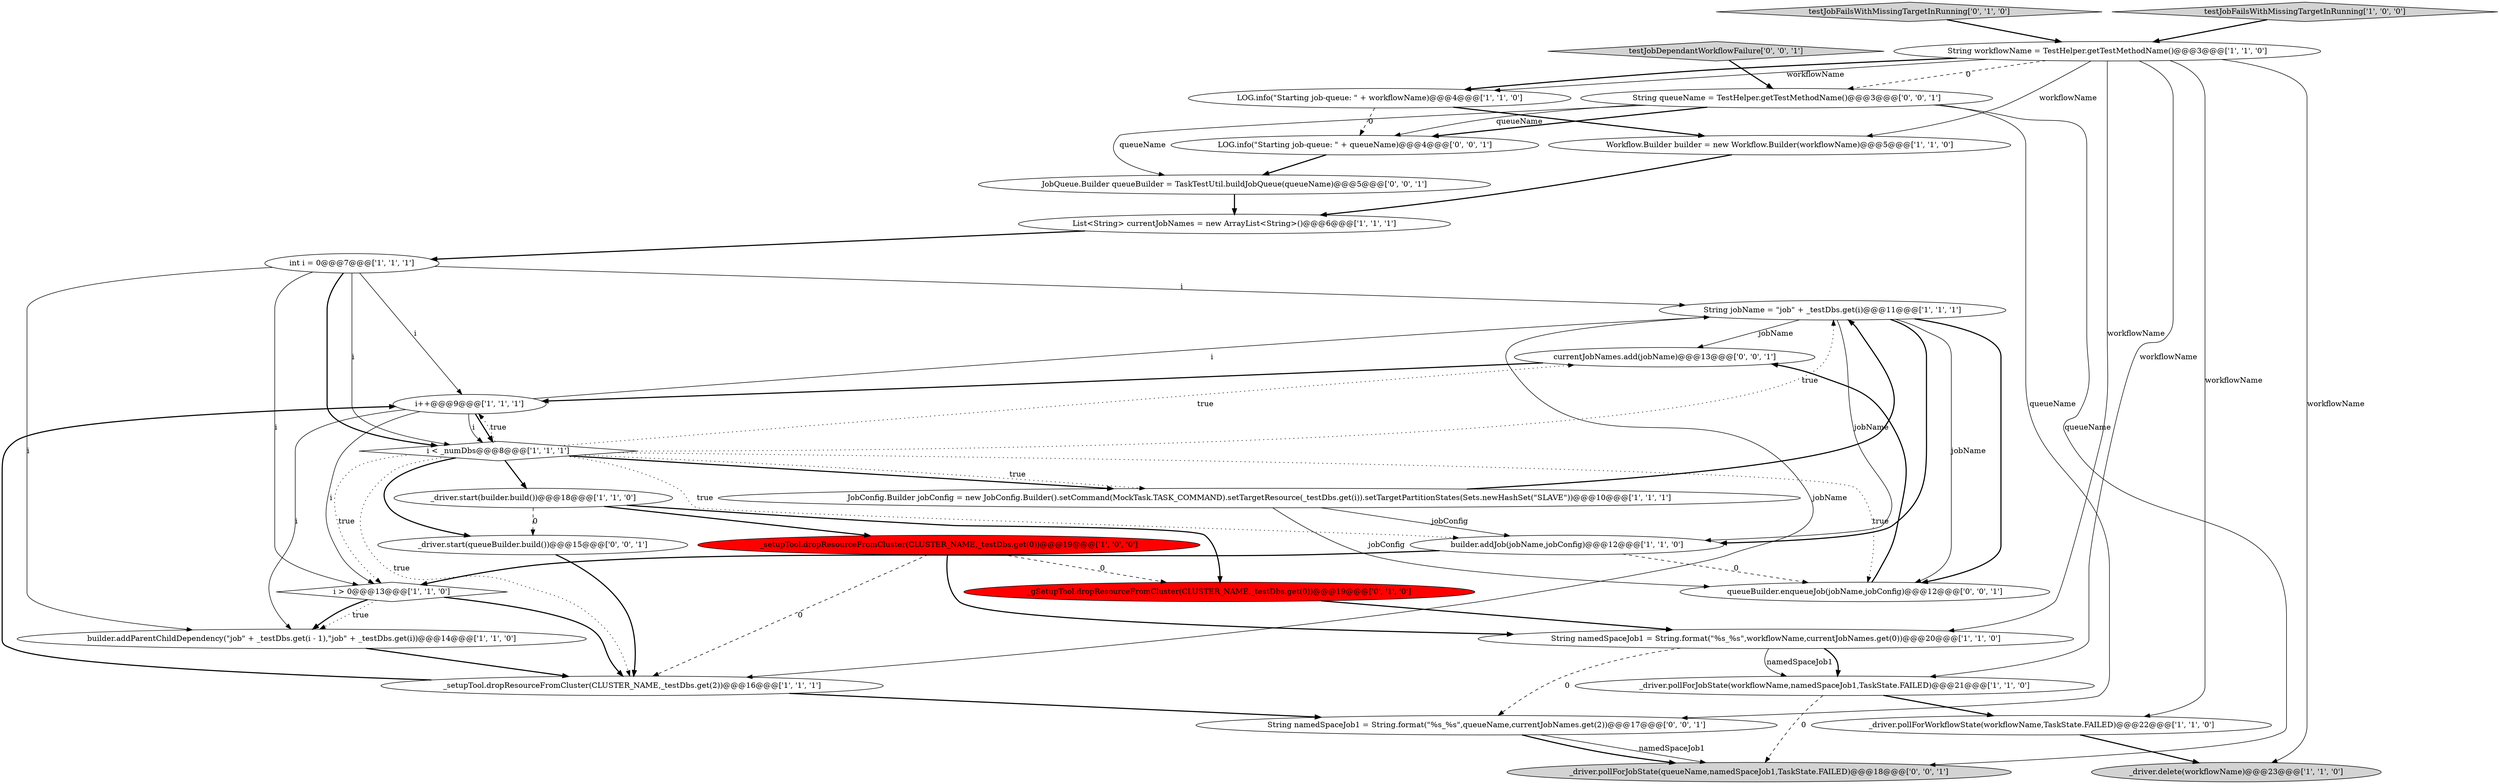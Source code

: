 digraph {
25 [style = filled, label = "JobQueue.Builder queueBuilder = TaskTestUtil.buildJobQueue(queueName)@@@5@@@['0', '0', '1']", fillcolor = white, shape = ellipse image = "AAA0AAABBB3BBB"];
18 [style = filled, label = "_driver.pollForWorkflowState(workflowName,TaskState.FAILED)@@@22@@@['1', '1', '0']", fillcolor = white, shape = ellipse image = "AAA0AAABBB1BBB"];
10 [style = filled, label = "_setupTool.dropResourceFromCluster(CLUSTER_NAME,_testDbs.get(0))@@@19@@@['1', '0', '0']", fillcolor = red, shape = ellipse image = "AAA1AAABBB1BBB"];
3 [style = filled, label = "_driver.start(builder.build())@@@18@@@['1', '1', '0']", fillcolor = white, shape = ellipse image = "AAA0AAABBB1BBB"];
9 [style = filled, label = "_driver.pollForJobState(workflowName,namedSpaceJob1,TaskState.FAILED)@@@21@@@['1', '1', '0']", fillcolor = white, shape = ellipse image = "AAA0AAABBB1BBB"];
29 [style = filled, label = "_driver.start(queueBuilder.build())@@@15@@@['0', '0', '1']", fillcolor = white, shape = ellipse image = "AAA0AAABBB3BBB"];
22 [style = filled, label = "String namedSpaceJob1 = String.format(\"%s_%s\",queueName,currentJobNames.get(2))@@@17@@@['0', '0', '1']", fillcolor = white, shape = ellipse image = "AAA0AAABBB3BBB"];
6 [style = filled, label = "LOG.info(\"Starting job-queue: \" + workflowName)@@@4@@@['1', '1', '0']", fillcolor = white, shape = ellipse image = "AAA0AAABBB1BBB"];
23 [style = filled, label = "String queueName = TestHelper.getTestMethodName()@@@3@@@['0', '0', '1']", fillcolor = white, shape = ellipse image = "AAA0AAABBB3BBB"];
26 [style = filled, label = "currentJobNames.add(jobName)@@@13@@@['0', '0', '1']", fillcolor = white, shape = ellipse image = "AAA0AAABBB3BBB"];
21 [style = filled, label = "testJobFailsWithMissingTargetInRunning['0', '1', '0']", fillcolor = lightgray, shape = diamond image = "AAA0AAABBB2BBB"];
17 [style = filled, label = "String jobName = \"job\" + _testDbs.get(i)@@@11@@@['1', '1', '1']", fillcolor = white, shape = ellipse image = "AAA0AAABBB1BBB"];
30 [style = filled, label = "_driver.pollForJobState(queueName,namedSpaceJob1,TaskState.FAILED)@@@18@@@['0', '0', '1']", fillcolor = lightgray, shape = ellipse image = "AAA0AAABBB3BBB"];
11 [style = filled, label = "_driver.delete(workflowName)@@@23@@@['1', '1', '0']", fillcolor = lightgray, shape = ellipse image = "AAA0AAABBB1BBB"];
7 [style = filled, label = "String workflowName = TestHelper.getTestMethodName()@@@3@@@['1', '1', '0']", fillcolor = white, shape = ellipse image = "AAA0AAABBB1BBB"];
1 [style = filled, label = "i++@@@9@@@['1', '1', '1']", fillcolor = white, shape = ellipse image = "AAA0AAABBB1BBB"];
27 [style = filled, label = "queueBuilder.enqueueJob(jobName,jobConfig)@@@12@@@['0', '0', '1']", fillcolor = white, shape = ellipse image = "AAA0AAABBB3BBB"];
4 [style = filled, label = "_setupTool.dropResourceFromCluster(CLUSTER_NAME,_testDbs.get(2))@@@16@@@['1', '1', '1']", fillcolor = white, shape = ellipse image = "AAA0AAABBB1BBB"];
20 [style = filled, label = "_gSetupTool.dropResourceFromCluster(CLUSTER_NAME,_testDbs.get(0))@@@19@@@['0', '1', '0']", fillcolor = red, shape = ellipse image = "AAA1AAABBB2BBB"];
5 [style = filled, label = "String namedSpaceJob1 = String.format(\"%s_%s\",workflowName,currentJobNames.get(0))@@@20@@@['1', '1', '0']", fillcolor = white, shape = ellipse image = "AAA0AAABBB1BBB"];
15 [style = filled, label = "testJobFailsWithMissingTargetInRunning['1', '0', '0']", fillcolor = lightgray, shape = diamond image = "AAA0AAABBB1BBB"];
24 [style = filled, label = "testJobDependantWorkflowFailure['0', '0', '1']", fillcolor = lightgray, shape = diamond image = "AAA0AAABBB3BBB"];
8 [style = filled, label = "builder.addParentChildDependency(\"job\" + _testDbs.get(i - 1),\"job\" + _testDbs.get(i))@@@14@@@['1', '1', '0']", fillcolor = white, shape = ellipse image = "AAA0AAABBB1BBB"];
16 [style = filled, label = "JobConfig.Builder jobConfig = new JobConfig.Builder().setCommand(MockTask.TASK_COMMAND).setTargetResource(_testDbs.get(i)).setTargetPartitionStates(Sets.newHashSet(\"SLAVE\"))@@@10@@@['1', '1', '1']", fillcolor = white, shape = ellipse image = "AAA0AAABBB1BBB"];
19 [style = filled, label = "i < _numDbs@@@8@@@['1', '1', '1']", fillcolor = white, shape = diamond image = "AAA0AAABBB1BBB"];
0 [style = filled, label = "List<String> currentJobNames = new ArrayList<String>()@@@6@@@['1', '1', '1']", fillcolor = white, shape = ellipse image = "AAA0AAABBB1BBB"];
12 [style = filled, label = "int i = 0@@@7@@@['1', '1', '1']", fillcolor = white, shape = ellipse image = "AAA0AAABBB1BBB"];
14 [style = filled, label = "Workflow.Builder builder = new Workflow.Builder(workflowName)@@@5@@@['1', '1', '0']", fillcolor = white, shape = ellipse image = "AAA0AAABBB1BBB"];
2 [style = filled, label = "i > 0@@@13@@@['1', '1', '0']", fillcolor = white, shape = diamond image = "AAA0AAABBB1BBB"];
13 [style = filled, label = "builder.addJob(jobName,jobConfig)@@@12@@@['1', '1', '0']", fillcolor = white, shape = ellipse image = "AAA0AAABBB1BBB"];
28 [style = filled, label = "LOG.info(\"Starting job-queue: \" + queueName)@@@4@@@['0', '0', '1']", fillcolor = white, shape = ellipse image = "AAA0AAABBB3BBB"];
25->0 [style = bold, label=""];
3->29 [style = dashed, label="0"];
19->1 [style = dotted, label="true"];
1->17 [style = solid, label="i"];
23->22 [style = solid, label="queueName"];
29->4 [style = bold, label=""];
7->23 [style = dashed, label="0"];
7->9 [style = solid, label="workflowName"];
17->13 [style = solid, label="jobName"];
5->9 [style = bold, label=""];
12->19 [style = solid, label="i"];
22->30 [style = solid, label="namedSpaceJob1"];
15->7 [style = bold, label=""];
19->17 [style = dotted, label="true"];
19->2 [style = dotted, label="true"];
2->8 [style = dotted, label="true"];
19->29 [style = bold, label=""];
17->27 [style = solid, label="jobName"];
17->26 [style = solid, label="jobName"];
0->12 [style = bold, label=""];
12->8 [style = solid, label="i"];
18->11 [style = bold, label=""];
26->1 [style = bold, label=""];
19->27 [style = dotted, label="true"];
1->8 [style = solid, label="i"];
19->13 [style = dotted, label="true"];
1->19 [style = solid, label="i"];
16->17 [style = bold, label=""];
5->9 [style = solid, label="namedSpaceJob1"];
24->23 [style = bold, label=""];
2->4 [style = bold, label=""];
22->30 [style = bold, label=""];
19->26 [style = dotted, label="true"];
19->16 [style = bold, label=""];
20->5 [style = bold, label=""];
6->14 [style = bold, label=""];
23->28 [style = bold, label=""];
3->10 [style = bold, label=""];
6->28 [style = dashed, label="0"];
10->4 [style = dashed, label="0"];
7->14 [style = solid, label="workflowName"];
3->20 [style = bold, label=""];
7->5 [style = solid, label="workflowName"];
7->6 [style = solid, label="workflowName"];
12->2 [style = solid, label="i"];
14->0 [style = bold, label=""];
12->17 [style = solid, label="i"];
10->5 [style = bold, label=""];
9->18 [style = bold, label=""];
17->4 [style = solid, label="jobName"];
23->25 [style = solid, label="queueName"];
19->4 [style = dotted, label="true"];
13->27 [style = dashed, label="0"];
1->2 [style = solid, label="i"];
7->6 [style = bold, label=""];
12->1 [style = solid, label="i"];
19->16 [style = dotted, label="true"];
28->25 [style = bold, label=""];
23->30 [style = solid, label="queueName"];
21->7 [style = bold, label=""];
16->27 [style = solid, label="jobConfig"];
10->20 [style = dashed, label="0"];
7->11 [style = solid, label="workflowName"];
17->13 [style = bold, label=""];
4->1 [style = bold, label=""];
8->4 [style = bold, label=""];
17->27 [style = bold, label=""];
12->19 [style = bold, label=""];
1->19 [style = bold, label=""];
19->3 [style = bold, label=""];
4->22 [style = bold, label=""];
2->8 [style = bold, label=""];
9->30 [style = dashed, label="0"];
16->13 [style = solid, label="jobConfig"];
23->28 [style = solid, label="queueName"];
7->18 [style = solid, label="workflowName"];
13->2 [style = bold, label=""];
27->26 [style = bold, label=""];
5->22 [style = dashed, label="0"];
}
